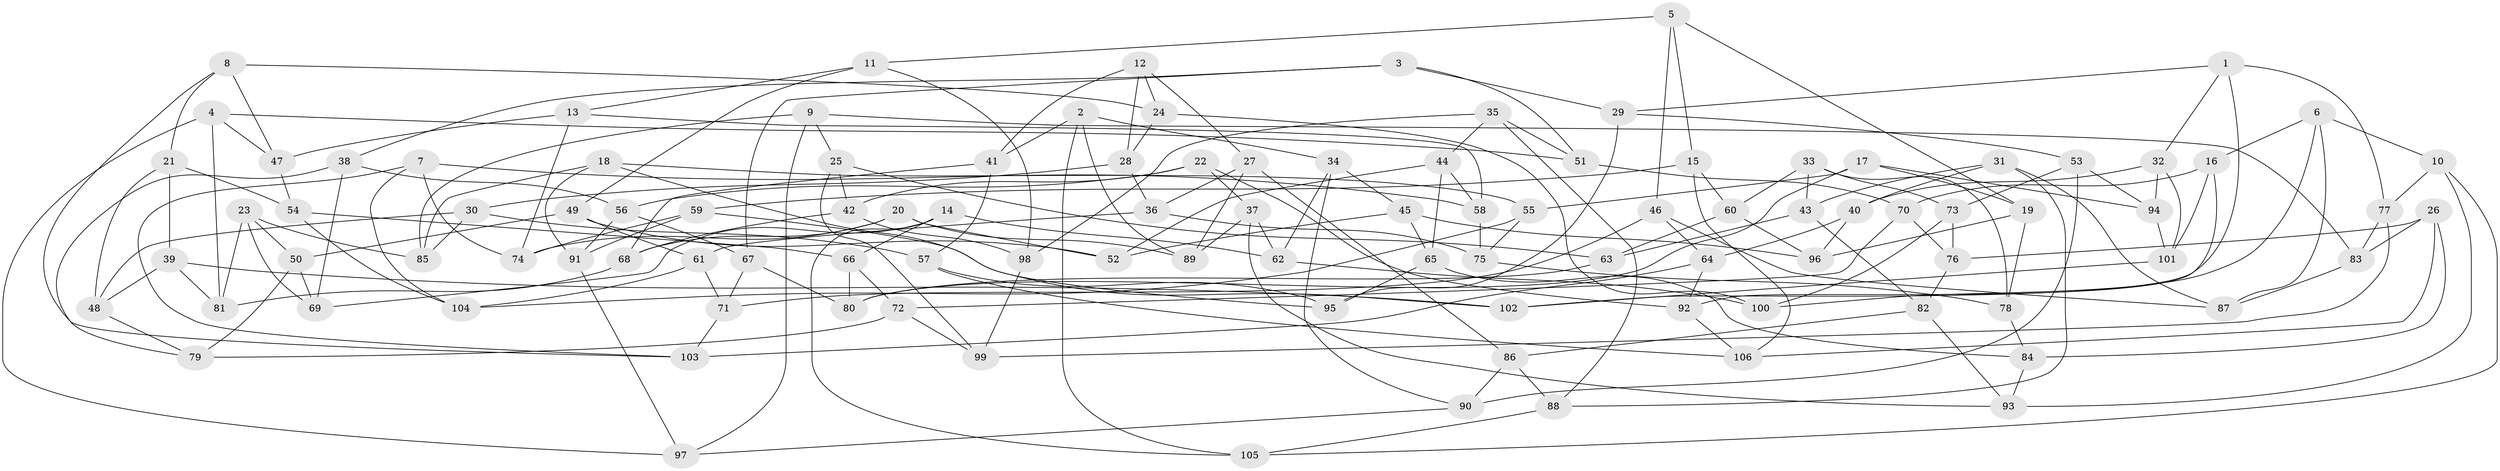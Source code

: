 // Generated by graph-tools (version 1.1) at 2025/50/03/09/25 03:50:50]
// undirected, 106 vertices, 212 edges
graph export_dot {
graph [start="1"]
  node [color=gray90,style=filled];
  1;
  2;
  3;
  4;
  5;
  6;
  7;
  8;
  9;
  10;
  11;
  12;
  13;
  14;
  15;
  16;
  17;
  18;
  19;
  20;
  21;
  22;
  23;
  24;
  25;
  26;
  27;
  28;
  29;
  30;
  31;
  32;
  33;
  34;
  35;
  36;
  37;
  38;
  39;
  40;
  41;
  42;
  43;
  44;
  45;
  46;
  47;
  48;
  49;
  50;
  51;
  52;
  53;
  54;
  55;
  56;
  57;
  58;
  59;
  60;
  61;
  62;
  63;
  64;
  65;
  66;
  67;
  68;
  69;
  70;
  71;
  72;
  73;
  74;
  75;
  76;
  77;
  78;
  79;
  80;
  81;
  82;
  83;
  84;
  85;
  86;
  87;
  88;
  89;
  90;
  91;
  92;
  93;
  94;
  95;
  96;
  97;
  98;
  99;
  100;
  101;
  102;
  103;
  104;
  105;
  106;
  1 -- 32;
  1 -- 102;
  1 -- 77;
  1 -- 29;
  2 -- 89;
  2 -- 105;
  2 -- 34;
  2 -- 41;
  3 -- 67;
  3 -- 38;
  3 -- 51;
  3 -- 29;
  4 -- 97;
  4 -- 81;
  4 -- 51;
  4 -- 47;
  5 -- 19;
  5 -- 15;
  5 -- 11;
  5 -- 46;
  6 -- 10;
  6 -- 16;
  6 -- 87;
  6 -- 100;
  7 -- 74;
  7 -- 58;
  7 -- 104;
  7 -- 103;
  8 -- 47;
  8 -- 24;
  8 -- 103;
  8 -- 21;
  9 -- 85;
  9 -- 83;
  9 -- 25;
  9 -- 97;
  10 -- 93;
  10 -- 77;
  10 -- 105;
  11 -- 13;
  11 -- 98;
  11 -- 49;
  12 -- 24;
  12 -- 28;
  12 -- 27;
  12 -- 41;
  13 -- 58;
  13 -- 47;
  13 -- 74;
  14 -- 105;
  14 -- 66;
  14 -- 69;
  14 -- 62;
  15 -- 106;
  15 -- 59;
  15 -- 60;
  16 -- 70;
  16 -- 92;
  16 -- 101;
  17 -- 55;
  17 -- 19;
  17 -- 80;
  17 -- 94;
  18 -- 85;
  18 -- 91;
  18 -- 55;
  18 -- 95;
  19 -- 78;
  19 -- 96;
  20 -- 68;
  20 -- 74;
  20 -- 52;
  20 -- 89;
  21 -- 54;
  21 -- 48;
  21 -- 39;
  22 -- 42;
  22 -- 56;
  22 -- 92;
  22 -- 37;
  23 -- 69;
  23 -- 50;
  23 -- 85;
  23 -- 81;
  24 -- 28;
  24 -- 100;
  25 -- 42;
  25 -- 99;
  25 -- 63;
  26 -- 76;
  26 -- 106;
  26 -- 83;
  26 -- 84;
  27 -- 36;
  27 -- 89;
  27 -- 86;
  28 -- 36;
  28 -- 30;
  29 -- 53;
  29 -- 95;
  30 -- 48;
  30 -- 57;
  30 -- 85;
  31 -- 43;
  31 -- 40;
  31 -- 87;
  31 -- 88;
  32 -- 94;
  32 -- 101;
  32 -- 40;
  33 -- 78;
  33 -- 43;
  33 -- 60;
  33 -- 73;
  34 -- 90;
  34 -- 62;
  34 -- 45;
  35 -- 98;
  35 -- 44;
  35 -- 88;
  35 -- 51;
  36 -- 61;
  36 -- 75;
  37 -- 89;
  37 -- 93;
  37 -- 62;
  38 -- 56;
  38 -- 79;
  38 -- 69;
  39 -- 102;
  39 -- 48;
  39 -- 81;
  40 -- 96;
  40 -- 64;
  41 -- 68;
  41 -- 57;
  42 -- 68;
  42 -- 98;
  43 -- 63;
  43 -- 82;
  44 -- 52;
  44 -- 58;
  44 -- 65;
  45 -- 96;
  45 -- 52;
  45 -- 65;
  46 -- 87;
  46 -- 64;
  46 -- 71;
  47 -- 54;
  48 -- 79;
  49 -- 50;
  49 -- 61;
  49 -- 52;
  50 -- 79;
  50 -- 69;
  51 -- 70;
  53 -- 90;
  53 -- 73;
  53 -- 94;
  54 -- 104;
  54 -- 66;
  55 -- 75;
  55 -- 104;
  56 -- 91;
  56 -- 67;
  57 -- 95;
  57 -- 106;
  58 -- 75;
  59 -- 102;
  59 -- 91;
  59 -- 74;
  60 -- 96;
  60 -- 63;
  61 -- 71;
  61 -- 104;
  62 -- 100;
  63 -- 80;
  64 -- 103;
  64 -- 92;
  65 -- 84;
  65 -- 95;
  66 -- 72;
  66 -- 80;
  67 -- 71;
  67 -- 80;
  68 -- 81;
  70 -- 72;
  70 -- 76;
  71 -- 103;
  72 -- 99;
  72 -- 79;
  73 -- 100;
  73 -- 76;
  75 -- 78;
  76 -- 82;
  77 -- 99;
  77 -- 83;
  78 -- 84;
  82 -- 93;
  82 -- 86;
  83 -- 87;
  84 -- 93;
  86 -- 90;
  86 -- 88;
  88 -- 105;
  90 -- 97;
  91 -- 97;
  92 -- 106;
  94 -- 101;
  98 -- 99;
  101 -- 102;
}
